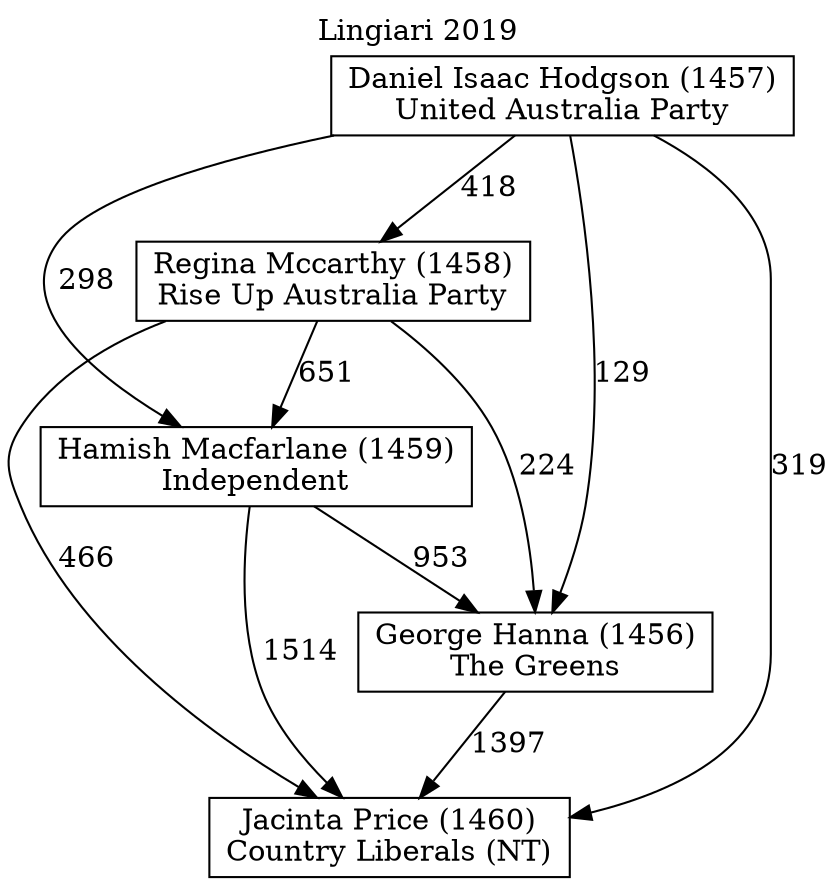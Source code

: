 // House preference flow
digraph "Jacinta Price (1460)_Lingiari_2019" {
	graph [label="Lingiari 2019" labelloc=t mclimit=10]
	node [shape=box]
	"Jacinta Price (1460)" [label="Jacinta Price (1460)
Country Liberals (NT)"]
	"George Hanna (1456)" [label="George Hanna (1456)
The Greens"]
	"Hamish Macfarlane (1459)" [label="Hamish Macfarlane (1459)
Independent"]
	"Regina Mccarthy (1458)" [label="Regina Mccarthy (1458)
Rise Up Australia Party"]
	"Daniel Isaac Hodgson (1457)" [label="Daniel Isaac Hodgson (1457)
United Australia Party"]
	"George Hanna (1456)" -> "Jacinta Price (1460)" [label=1397]
	"Hamish Macfarlane (1459)" -> "George Hanna (1456)" [label=953]
	"Regina Mccarthy (1458)" -> "Hamish Macfarlane (1459)" [label=651]
	"Daniel Isaac Hodgson (1457)" -> "Regina Mccarthy (1458)" [label=418]
	"Hamish Macfarlane (1459)" -> "Jacinta Price (1460)" [label=1514]
	"Regina Mccarthy (1458)" -> "Jacinta Price (1460)" [label=466]
	"Daniel Isaac Hodgson (1457)" -> "Jacinta Price (1460)" [label=319]
	"Daniel Isaac Hodgson (1457)" -> "Hamish Macfarlane (1459)" [label=298]
	"Regina Mccarthy (1458)" -> "George Hanna (1456)" [label=224]
	"Daniel Isaac Hodgson (1457)" -> "George Hanna (1456)" [label=129]
}
